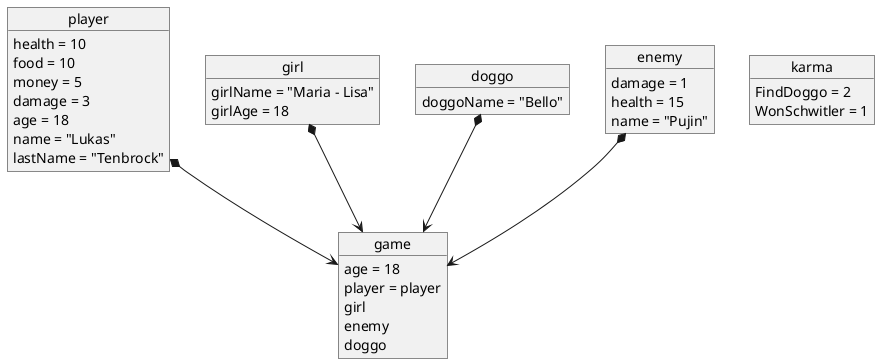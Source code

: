 @startuml

Object game{

    age = 18
    player = player
    girl
    enemy
    doggo

}

object player{

    health = 10
    food = 10
    money = 5
    damage = 3
    age = 18
    name = "Lukas"
    lastName = "Tenbrock"

}

object girl{

    girlName = "Maria - Lisa"
    girlAge = 18

}

object doggo{

    doggoName = "Bello"

}

object enemy{

    damage = 1
    health = 15  
    name = "Pujin"
}

object karma{

    FindDoggo = 2
    WonSchwitler = 1

}

doggo *--> game
player *--> game
girl *--> game
enemy *--> game

@enduml

